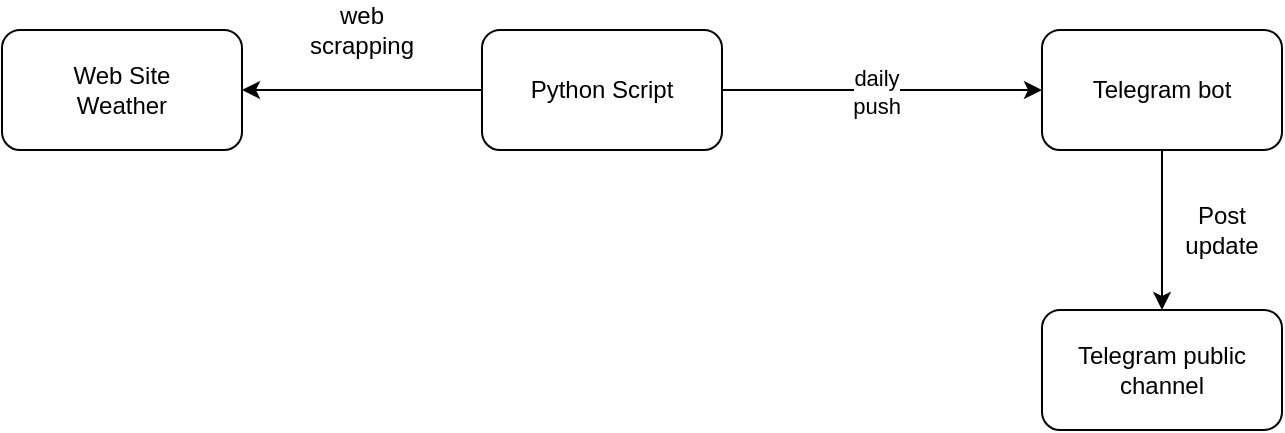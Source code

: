 <mxfile version="14.0.1" type="github">
  <diagram id="LLYMfR5nDYzxfXHtb1jq" name="Page-1">
    <mxGraphModel dx="1662" dy="766" grid="1" gridSize="10" guides="1" tooltips="1" connect="1" arrows="1" fold="1" page="1" pageScale="1" pageWidth="827" pageHeight="1169" math="0" shadow="0">
      <root>
        <mxCell id="0" />
        <mxCell id="1" parent="0" />
        <mxCell id="uI1hJ7xki1jLdDKx2xTR-1" value="Telegram bot" style="rounded=1;whiteSpace=wrap;html=1;" parent="1" vertex="1">
          <mxGeometry x="630" y="140" width="120" height="60" as="geometry" />
        </mxCell>
        <mxCell id="uI1hJ7xki1jLdDKx2xTR-2" value="Python Script" style="rounded=1;whiteSpace=wrap;html=1;" parent="1" vertex="1">
          <mxGeometry x="350" y="140" width="120" height="60" as="geometry" />
        </mxCell>
        <mxCell id="uI1hJ7xki1jLdDKx2xTR-3" value="Web Site &lt;br&gt;Weather" style="rounded=1;whiteSpace=wrap;html=1;" parent="1" vertex="1">
          <mxGeometry x="110" y="140" width="120" height="60" as="geometry" />
        </mxCell>
        <mxCell id="uI1hJ7xki1jLdDKx2xTR-4" value="Telegram public channel" style="rounded=1;whiteSpace=wrap;html=1;" parent="1" vertex="1">
          <mxGeometry x="630" y="280" width="120" height="60" as="geometry" />
        </mxCell>
        <mxCell id="uI1hJ7xki1jLdDKx2xTR-6" value="web scrapping" style="text;html=1;strokeColor=none;fillColor=none;align=center;verticalAlign=middle;whiteSpace=wrap;rounded=0;" parent="1" vertex="1">
          <mxGeometry x="270" y="130" width="40" height="20" as="geometry" />
        </mxCell>
        <mxCell id="8u31a8VCSOz44BTnr4ok-2" value="" style="endArrow=classic;html=1;entryX=0;entryY=0.5;entryDx=0;entryDy=0;" edge="1" parent="1" target="uI1hJ7xki1jLdDKx2xTR-1">
          <mxGeometry relative="1" as="geometry">
            <mxPoint x="470" y="170" as="sourcePoint" />
            <mxPoint x="570" y="170" as="targetPoint" />
            <Array as="points" />
          </mxGeometry>
        </mxCell>
        <mxCell id="8u31a8VCSOz44BTnr4ok-3" value="daily &lt;br&gt;push" style="edgeLabel;resizable=0;html=1;align=center;verticalAlign=middle;" connectable="0" vertex="1" parent="8u31a8VCSOz44BTnr4ok-2">
          <mxGeometry relative="1" as="geometry">
            <mxPoint x="-3" y="0.5" as="offset" />
          </mxGeometry>
        </mxCell>
        <mxCell id="8u31a8VCSOz44BTnr4ok-4" value="" style="endArrow=classic;html=1;exitX=0.5;exitY=1;exitDx=0;exitDy=0;entryX=0.5;entryY=0;entryDx=0;entryDy=0;" edge="1" parent="1" source="uI1hJ7xki1jLdDKx2xTR-1" target="uI1hJ7xki1jLdDKx2xTR-4">
          <mxGeometry width="50" height="50" relative="1" as="geometry">
            <mxPoint x="390" y="210" as="sourcePoint" />
            <mxPoint x="440" y="160" as="targetPoint" />
          </mxGeometry>
        </mxCell>
        <mxCell id="8u31a8VCSOz44BTnr4ok-5" value="Post update" style="text;html=1;strokeColor=none;fillColor=none;align=center;verticalAlign=middle;whiteSpace=wrap;rounded=0;" vertex="1" parent="1">
          <mxGeometry x="700" y="230" width="40" height="20" as="geometry" />
        </mxCell>
        <mxCell id="8u31a8VCSOz44BTnr4ok-8" value="" style="endArrow=classic;html=1;entryX=1;entryY=0.5;entryDx=0;entryDy=0;exitX=0;exitY=0.5;exitDx=0;exitDy=0;" edge="1" parent="1" source="uI1hJ7xki1jLdDKx2xTR-2" target="uI1hJ7xki1jLdDKx2xTR-3">
          <mxGeometry width="50" height="50" relative="1" as="geometry">
            <mxPoint x="390" y="300" as="sourcePoint" />
            <mxPoint x="440" y="250" as="targetPoint" />
          </mxGeometry>
        </mxCell>
      </root>
    </mxGraphModel>
  </diagram>
</mxfile>
